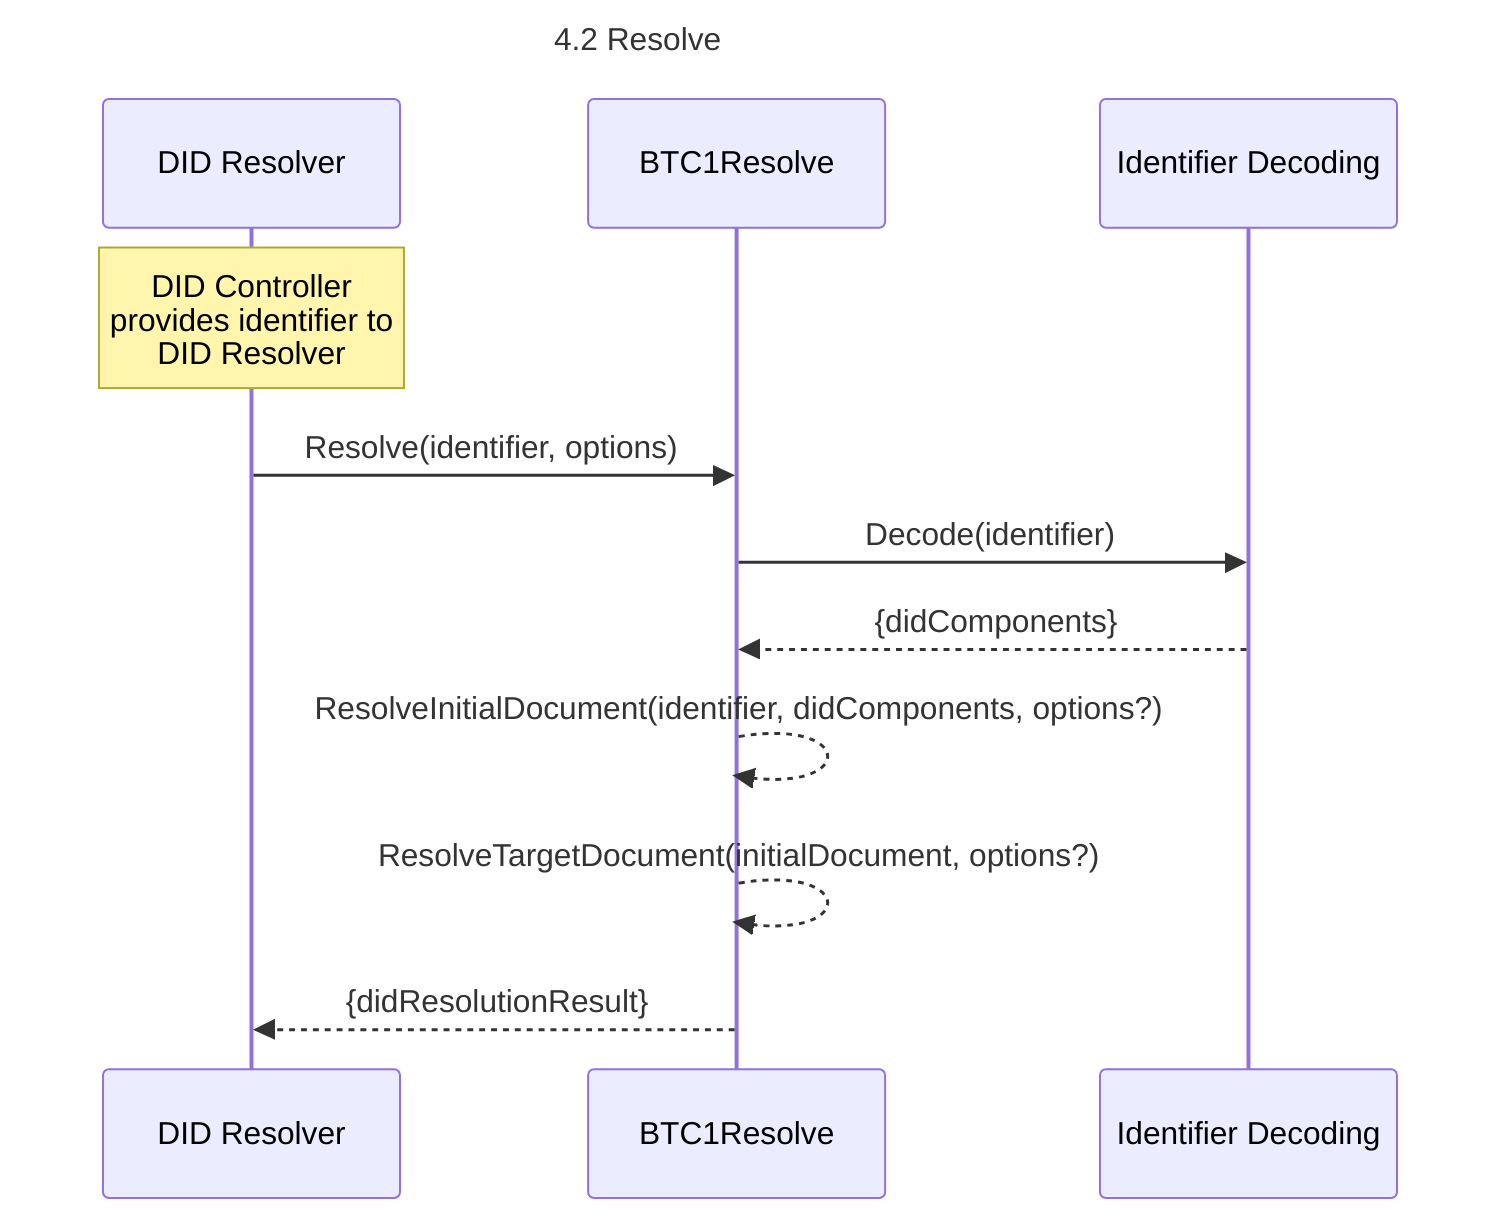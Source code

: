 sequenceDiagram
    title 4.2 Resolve
    participant Resolver as DID Resolver
    participant Resolve as BTC1Resolve
    participant Decode as Identifier Decoding

    note over Resolver: DID Controller<br/>provides identifier to<br/>DID Resolver

    Resolver->>Resolve: Resolve(identifier, options)
    Resolve->>Decode: Decode(identifier)
    Decode-->>Resolve: {didComponents}
    Resolve-->>Resolve: ResolveInitialDocument(identifier, didComponents, options?)
    Resolve-->>Resolve: ResolveTargetDocument(initialDocument, options?)
    Resolve-->>Resolver: {didResolutionResult}